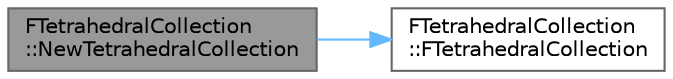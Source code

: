digraph "FTetrahedralCollection::NewTetrahedralCollection"
{
 // INTERACTIVE_SVG=YES
 // LATEX_PDF_SIZE
  bgcolor="transparent";
  edge [fontname=Helvetica,fontsize=10,labelfontname=Helvetica,labelfontsize=10];
  node [fontname=Helvetica,fontsize=10,shape=box,height=0.2,width=0.4];
  rankdir="LR";
  Node1 [id="Node000001",label="FTetrahedralCollection\l::NewTetrahedralCollection",height=0.2,width=0.4,color="gray40", fillcolor="grey60", style="filled", fontcolor="black",tooltip="Create a GeometryCollection from Vertex and Indices arrays."];
  Node1 -> Node2 [id="edge1_Node000001_Node000002",color="steelblue1",style="solid",tooltip=" "];
  Node2 [id="Node000002",label="FTetrahedralCollection\l::FTetrahedralCollection",height=0.2,width=0.4,color="grey40", fillcolor="white", style="filled",URL="$d8/dc4/classFTetrahedralCollection.html#a0a0e6f0cefe59b2695dbae459995dbe7",tooltip=" "];
}

